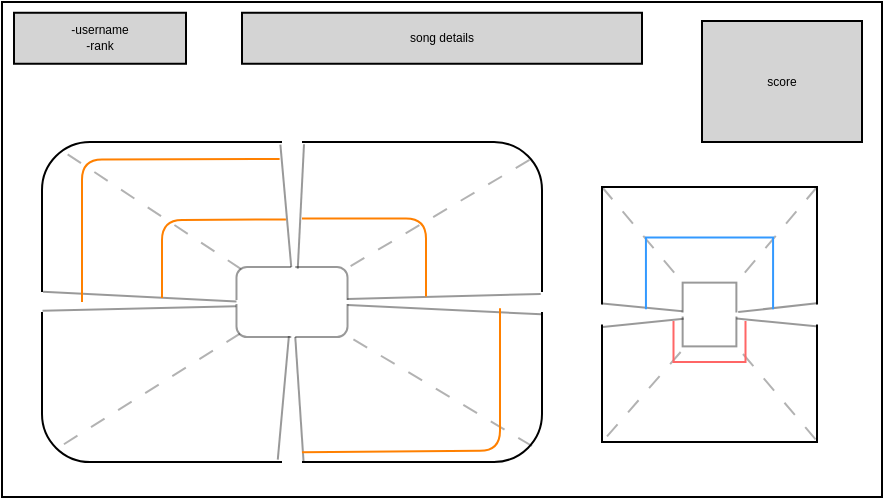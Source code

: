 <mxfile version="25.0.3">
  <diagram name="Page-1" id="tcrICgXnzO8f75LGhrGe">
    <mxGraphModel dx="830" dy="442" grid="1" gridSize="10" guides="1" tooltips="1" connect="1" arrows="1" fold="1" page="1" pageScale="1" pageWidth="850" pageHeight="1100" math="0" shadow="0">
      <root>
        <mxCell id="0" />
        <mxCell id="1" parent="0" />
        <mxCell id="1i3eyUC5sWkI24iRWrdO-1" value="" style="whiteSpace=wrap;html=1;imageWidth=16;fillOpacity=100;imageHeight=9;aspect=fixed;movable=0;resizable=0;rotatable=0;deletable=0;editable=0;locked=1;connectable=0;" vertex="1" parent="1">
          <mxGeometry x="240" y="320" width="440" height="247.5" as="geometry" />
        </mxCell>
        <mxCell id="1i3eyUC5sWkI24iRWrdO-15" value="" style="rounded=1;whiteSpace=wrap;html=1;" vertex="1" parent="1">
          <mxGeometry x="260" y="390" width="250" height="160" as="geometry" />
        </mxCell>
        <mxCell id="1i3eyUC5sWkI24iRWrdO-16" value="" style="rounded=0;whiteSpace=wrap;html=1;strokeColor=none;" vertex="1" parent="1">
          <mxGeometry x="380" y="378.75" width="10" height="182.5" as="geometry" />
        </mxCell>
        <mxCell id="1i3eyUC5sWkI24iRWrdO-17" value="" style="rounded=0;whiteSpace=wrap;html=1;strokeColor=none;rotation=-90;" vertex="1" parent="1">
          <mxGeometry x="383.06" y="340.94" width="10" height="258.13" as="geometry" />
        </mxCell>
        <mxCell id="1i3eyUC5sWkI24iRWrdO-18" value="" style="whiteSpace=wrap;html=1;" vertex="1" parent="1">
          <mxGeometry x="540" y="412.5" width="107.5" height="127.5" as="geometry" />
        </mxCell>
        <mxCell id="1i3eyUC5sWkI24iRWrdO-20" value="" style="rounded=0;whiteSpace=wrap;html=1;strokeColor=none;rotation=-90;" vertex="1" parent="1">
          <mxGeometry x="591.75" y="417" width="10" height="118.51" as="geometry" />
        </mxCell>
        <mxCell id="1i3eyUC5sWkI24iRWrdO-21" value="" style="rounded=1;whiteSpace=wrap;html=1;opacity=40;aspect=fixed;" vertex="1" parent="1">
          <mxGeometry x="357.24" y="452.5" width="55.52" height="35" as="geometry" />
        </mxCell>
        <mxCell id="1i3eyUC5sWkI24iRWrdO-22" value="" style="rounded=0;whiteSpace=wrap;html=1;strokeColor=none;" vertex="1" parent="1">
          <mxGeometry x="384.63" y="390" width="2" height="160" as="geometry" />
        </mxCell>
        <mxCell id="1i3eyUC5sWkI24iRWrdO-23" value="" style="rounded=0;whiteSpace=wrap;html=1;strokeColor=none;rotation=90;" vertex="1" parent="1">
          <mxGeometry x="380" y="390" width="2" height="160" as="geometry" />
        </mxCell>
        <mxCell id="1i3eyUC5sWkI24iRWrdO-24" value="-username&lt;br&gt;-rank" style="rounded=0;whiteSpace=wrap;fillColor=#D4D4D4;html=1;fontSize=6;" vertex="1" parent="1">
          <mxGeometry x="246" y="325.38" width="86" height="25.5" as="geometry" />
        </mxCell>
        <mxCell id="1i3eyUC5sWkI24iRWrdO-25" value="song details" style="rounded=0;whiteSpace=wrap;fillColor=#D4D4D4;html=1;fontSize=6;" vertex="1" parent="1">
          <mxGeometry x="360" y="325.38" width="200" height="25.5" as="geometry" />
        </mxCell>
        <mxCell id="1i3eyUC5sWkI24iRWrdO-26" value="score" style="rounded=0;whiteSpace=wrap;fillColor=#D4D4D4;html=1;fontSize=6;" vertex="1" parent="1">
          <mxGeometry x="590" y="329.5" width="80" height="60.5" as="geometry" />
        </mxCell>
        <mxCell id="1i3eyUC5sWkI24iRWrdO-27" value="" style="endArrow=none;html=1;rounded=0;opacity=40;exitX=0.045;exitY=0.051;exitDx=0;exitDy=0;exitPerimeter=0;entryX=0.002;entryY=0.468;entryDx=0;entryDy=0;entryPerimeter=0;" edge="1" parent="1" target="1i3eyUC5sWkI24iRWrdO-15">
          <mxGeometry width="50" height="50" relative="1" as="geometry">
            <mxPoint x="357.238" y="469.745" as="sourcePoint" />
            <mxPoint x="267.75" y="412.5" as="targetPoint" />
          </mxGeometry>
        </mxCell>
        <mxCell id="1i3eyUC5sWkI24iRWrdO-28" value="" style="endArrow=none;html=1;rounded=0;opacity=40;entryX=0.002;entryY=0.468;entryDx=0;entryDy=0;entryPerimeter=0;exitX=-0.081;exitY=0.069;exitDx=0;exitDy=0;exitPerimeter=0;" edge="1" parent="1" source="1i3eyUC5sWkI24iRWrdO-16">
          <mxGeometry width="50" height="50" relative="1" as="geometry">
            <mxPoint x="385.11" y="402.5" as="sourcePoint" />
            <mxPoint x="384.63" y="452.5" as="targetPoint" />
          </mxGeometry>
        </mxCell>
        <mxCell id="1i3eyUC5sWkI24iRWrdO-29" value="" style="endArrow=none;html=1;rounded=0;opacity=40;entryX=0.552;entryY=0.025;entryDx=0;entryDy=0;entryPerimeter=0;exitX=0.524;exitY=0.007;exitDx=0;exitDy=0;exitPerimeter=0;" edge="1" parent="1" source="1i3eyUC5sWkI24iRWrdO-15" target="1i3eyUC5sWkI24iRWrdO-21">
          <mxGeometry width="50" height="50" relative="1" as="geometry">
            <mxPoint x="389" y="401" as="sourcePoint" />
            <mxPoint x="394.63" y="462.5" as="targetPoint" />
          </mxGeometry>
        </mxCell>
        <mxCell id="1i3eyUC5sWkI24iRWrdO-30" value="" style="endArrow=none;html=1;rounded=0;opacity=40;entryX=-0.222;entryY=0.302;entryDx=0;entryDy=0;entryPerimeter=0;exitX=0.904;exitY=0.97;exitDx=0;exitDy=0;exitPerimeter=0;" edge="1" parent="1" source="1i3eyUC5sWkI24iRWrdO-17" target="1i3eyUC5sWkI24iRWrdO-23">
          <mxGeometry width="50" height="50" relative="1" as="geometry">
            <mxPoint x="401" y="401" as="sourcePoint" />
            <mxPoint x="398" y="463" as="targetPoint" />
          </mxGeometry>
        </mxCell>
        <mxCell id="1i3eyUC5sWkI24iRWrdO-31" value="" style="endArrow=none;html=1;rounded=0;opacity=40;entryX=-0.222;entryY=0.302;entryDx=0;entryDy=0;entryPerimeter=0;exitX=-0.114;exitY=0.971;exitDx=0;exitDy=0;exitPerimeter=0;" edge="1" parent="1" source="1i3eyUC5sWkI24iRWrdO-17">
          <mxGeometry width="50" height="50" relative="1" as="geometry">
            <mxPoint x="508.76" y="468.51" as="sourcePoint" />
            <mxPoint x="412.76" y="471.51" as="targetPoint" />
          </mxGeometry>
        </mxCell>
        <mxCell id="1i3eyUC5sWkI24iRWrdO-32" value="" style="endArrow=none;html=1;rounded=0;opacity=40;exitX=-0.002;exitY=0.559;exitDx=0;exitDy=0;exitPerimeter=0;entryX=0.001;entryY=0.527;entryDx=0;entryDy=0;entryPerimeter=0;" edge="1" parent="1" source="1i3eyUC5sWkI24iRWrdO-21" target="1i3eyUC5sWkI24iRWrdO-15">
          <mxGeometry width="50" height="50" relative="1" as="geometry">
            <mxPoint x="357.24" y="478.49" as="sourcePoint" />
            <mxPoint x="260" y="474" as="targetPoint" />
          </mxGeometry>
        </mxCell>
        <mxCell id="1i3eyUC5sWkI24iRWrdO-33" value="" style="endArrow=none;html=1;rounded=0;opacity=40;entryX=-0.222;entryY=0.302;entryDx=0;entryDy=0;entryPerimeter=0;exitX=0.523;exitY=0.997;exitDx=0;exitDy=0;exitPerimeter=0;" edge="1" parent="1" source="1i3eyUC5sWkI24iRWrdO-15">
          <mxGeometry width="50" height="50" relative="1" as="geometry">
            <mxPoint x="483.87" y="491.99" as="sourcePoint" />
            <mxPoint x="386.63" y="487.5" as="targetPoint" />
          </mxGeometry>
        </mxCell>
        <mxCell id="1i3eyUC5sWkI24iRWrdO-34" value="" style="endArrow=none;html=1;rounded=0;opacity=40;entryX=-0.222;entryY=0.302;entryDx=0;entryDy=0;entryPerimeter=0;exitX=-0.211;exitY=0.932;exitDx=0;exitDy=0;exitPerimeter=0;" edge="1" parent="1" source="1i3eyUC5sWkI24iRWrdO-16">
          <mxGeometry width="50" height="50" relative="1" as="geometry">
            <mxPoint x="387.82" y="549.5" as="sourcePoint" />
            <mxPoint x="383.45" y="487" as="targetPoint" />
          </mxGeometry>
        </mxCell>
        <mxCell id="1i3eyUC5sWkI24iRWrdO-35" value="" style="endArrow=none;html=1;rounded=0;opacity=30;exitX=0.032;exitY=0.951;exitDx=0;exitDy=0;exitPerimeter=0;entryX=0.029;entryY=0.959;entryDx=0;entryDy=0;entryPerimeter=0;jumpSize=8;dashed=1;dashPattern=8 8;" edge="1" parent="1" source="1i3eyUC5sWkI24iRWrdO-21" target="1i3eyUC5sWkI24iRWrdO-15">
          <mxGeometry width="50" height="50" relative="1" as="geometry">
            <mxPoint x="367" y="510" as="sourcePoint" />
            <mxPoint x="270" y="512" as="targetPoint" />
          </mxGeometry>
        </mxCell>
        <mxCell id="1i3eyUC5sWkI24iRWrdO-36" value="" style="endArrow=none;html=1;rounded=0;opacity=30;exitX=0.975;exitY=0.056;exitDx=0;exitDy=0;exitPerimeter=0;jumpSize=8;dashed=1;dashPattern=8 8;entryX=0.959;entryY=0.051;entryDx=0;entryDy=0;entryPerimeter=0;" edge="1" parent="1" source="1i3eyUC5sWkI24iRWrdO-15" target="1i3eyUC5sWkI24iRWrdO-21">
          <mxGeometry width="50" height="50" relative="1" as="geometry">
            <mxPoint x="502" y="395.5" as="sourcePoint" />
            <mxPoint x="410" y="450" as="targetPoint" />
          </mxGeometry>
        </mxCell>
        <mxCell id="1i3eyUC5sWkI24iRWrdO-37" value="" style="endArrow=none;html=1;rounded=0;opacity=30;exitX=0.042;exitY=0.03;exitDx=0;exitDy=0;exitPerimeter=0;jumpSize=8;dashed=1;dashPattern=8 8;entryX=0.041;entryY=0.028;entryDx=0;entryDy=0;entryPerimeter=0;" edge="1" parent="1" source="1i3eyUC5sWkI24iRWrdO-21" target="1i3eyUC5sWkI24iRWrdO-15">
          <mxGeometry width="50" height="50" relative="1" as="geometry">
            <mxPoint x="380" y="365.93" as="sourcePoint" />
            <mxPoint x="286" y="420.93" as="targetPoint" />
          </mxGeometry>
        </mxCell>
        <mxCell id="1i3eyUC5sWkI24iRWrdO-38" value="" style="endArrow=none;html=1;rounded=0;opacity=30;exitX=0.98;exitY=0.95;exitDx=0;exitDy=0;exitPerimeter=0;jumpSize=8;dashed=1;dashPattern=8 8;entryX=0.966;entryY=0.951;entryDx=0;entryDy=0;entryPerimeter=0;" edge="1" parent="1" source="1i3eyUC5sWkI24iRWrdO-15" target="1i3eyUC5sWkI24iRWrdO-21">
          <mxGeometry width="50" height="50" relative="1" as="geometry">
            <mxPoint x="500" y="547.5" as="sourcePoint" />
            <mxPoint x="410" y="490" as="targetPoint" />
          </mxGeometry>
        </mxCell>
        <mxCell id="1i3eyUC5sWkI24iRWrdO-40" value="" style="whiteSpace=wrap;html=1;aspect=fixed;opacity=40;" vertex="1" parent="1">
          <mxGeometry x="580.32" y="460.32" width="26.87" height="31.87" as="geometry" />
        </mxCell>
        <mxCell id="1i3eyUC5sWkI24iRWrdO-41" value="" style="rounded=0;whiteSpace=wrap;html=1;strokeColor=none;rotation=-90;" vertex="1" parent="1">
          <mxGeometry x="592.75" y="417" width="2" height="118.51" as="geometry" />
        </mxCell>
        <mxCell id="1i3eyUC5sWkI24iRWrdO-42" value="" style="endArrow=none;html=1;rounded=0;opacity=30;exitX=1;exitY=0;exitDx=0;exitDy=0;jumpSize=8;dashed=1;dashPattern=8 8;entryX=1;entryY=0;entryDx=0;entryDy=0;" edge="1" parent="1" source="1i3eyUC5sWkI24iRWrdO-18" target="1i3eyUC5sWkI24iRWrdO-40">
          <mxGeometry width="50" height="50" relative="1" as="geometry">
            <mxPoint x="695.75" y="405.32" as="sourcePoint" />
            <mxPoint x="601.75" y="460.32" as="targetPoint" />
          </mxGeometry>
        </mxCell>
        <mxCell id="1i3eyUC5sWkI24iRWrdO-43" value="" style="endArrow=none;html=1;rounded=0;opacity=30;exitX=0;exitY=0;exitDx=0;exitDy=0;jumpSize=8;dashed=1;dashPattern=8 8;entryX=0;entryY=0;entryDx=0;entryDy=0;" edge="1" parent="1" source="1i3eyUC5sWkI24iRWrdO-18" target="1i3eyUC5sWkI24iRWrdO-40">
          <mxGeometry width="50" height="50" relative="1" as="geometry">
            <mxPoint x="617.25" y="417" as="sourcePoint" />
            <mxPoint x="576.25" y="464" as="targetPoint" />
          </mxGeometry>
        </mxCell>
        <mxCell id="1i3eyUC5sWkI24iRWrdO-44" value="" style="endArrow=none;html=1;rounded=0;opacity=30;exitX=0;exitY=0;exitDx=0;exitDy=0;jumpSize=8;dashed=1;dashPattern=8 8;entryX=0;entryY=0;entryDx=0;entryDy=0;" edge="1" parent="1">
          <mxGeometry width="50" height="50" relative="1" as="geometry">
            <mxPoint x="610.5" y="496" as="sourcePoint" />
            <mxPoint x="650.5" y="543" as="targetPoint" />
          </mxGeometry>
        </mxCell>
        <mxCell id="1i3eyUC5sWkI24iRWrdO-45" value="" style="endArrow=none;html=1;rounded=0;opacity=30;exitX=1;exitY=0;exitDx=0;exitDy=0;jumpSize=8;dashed=1;dashPattern=8 8;entryX=1;entryY=0;entryDx=0;entryDy=0;" edge="1" parent="1">
          <mxGeometry width="50" height="50" relative="1" as="geometry">
            <mxPoint x="579.32" y="495" as="sourcePoint" />
            <mxPoint x="538.32" y="542" as="targetPoint" />
          </mxGeometry>
        </mxCell>
        <mxCell id="1i3eyUC5sWkI24iRWrdO-46" value="" style="endArrow=none;html=1;rounded=0;opacity=40;exitX=1.294;exitY=0.386;exitDx=0;exitDy=0;exitPerimeter=0;entryX=0.001;entryY=0.457;entryDx=0;entryDy=0;entryPerimeter=0;" edge="1" parent="1" source="1i3eyUC5sWkI24iRWrdO-41" target="1i3eyUC5sWkI24iRWrdO-18">
          <mxGeometry width="50" height="50" relative="1" as="geometry">
            <mxPoint x="636.238" y="478.625" as="sourcePoint" />
            <mxPoint x="540" y="473.88" as="targetPoint" />
          </mxGeometry>
        </mxCell>
        <mxCell id="1i3eyUC5sWkI24iRWrdO-47" value="" style="endArrow=none;html=1;rounded=0;opacity=40;exitX=0.142;exitY=-0.081;exitDx=0;exitDy=0;entryX=-0.119;entryY=0.024;entryDx=0;entryDy=0;entryPerimeter=0;exitPerimeter=0;" edge="1" parent="1" source="1i3eyUC5sWkI24iRWrdO-50" target="1i3eyUC5sWkI24iRWrdO-20">
          <mxGeometry width="50" height="50" relative="1" as="geometry">
            <mxPoint x="590" y="485" as="sourcePoint" />
            <mxPoint x="550" y="481" as="targetPoint" />
          </mxGeometry>
        </mxCell>
        <mxCell id="1i3eyUC5sWkI24iRWrdO-48" value="" style="endArrow=none;html=1;rounded=0;opacity=40;exitX=1.066;exitY=0.927;exitDx=0;exitDy=0;exitPerimeter=0;entryX=1.109;entryY=0.621;entryDx=0;entryDy=0;entryPerimeter=0;" edge="1" parent="1" source="1i3eyUC5sWkI24iRWrdO-20" target="1i3eyUC5sWkI24iRWrdO-41">
          <mxGeometry width="50" height="50" relative="1" as="geometry">
            <mxPoint x="647.5" y="478.26" as="sourcePoint" />
            <mxPoint x="607.5" y="474.26" as="targetPoint" />
          </mxGeometry>
        </mxCell>
        <mxCell id="1i3eyUC5sWkI24iRWrdO-49" value="" style="endArrow=none;html=1;rounded=0;opacity=40;exitX=-0.082;exitY=0.924;exitDx=0;exitDy=0;exitPerimeter=0;entryX=1.109;entryY=0.621;entryDx=0;entryDy=0;entryPerimeter=0;" edge="1" parent="1" source="1i3eyUC5sWkI24iRWrdO-20">
          <mxGeometry width="50" height="50" relative="1" as="geometry">
            <mxPoint x="646.19" y="474.26" as="sourcePoint" />
            <mxPoint x="607.19" y="478.26" as="targetPoint" />
          </mxGeometry>
        </mxCell>
        <mxCell id="1i3eyUC5sWkI24iRWrdO-50" value="" style="shape=partialRectangle;whiteSpace=wrap;html=1;bottom=1;right=1;left=1;top=0;fillColor=none;routingCenterX=-0.5;aspect=fixed;strokeColor=#FF6666;" vertex="1" parent="1">
          <mxGeometry x="575.75" y="480" width="36" height="20" as="geometry" />
        </mxCell>
        <mxCell id="1i3eyUC5sWkI24iRWrdO-51" value="" style="shape=partialRectangle;whiteSpace=wrap;html=1;bottom=1;right=1;left=1;top=0;fillColor=none;routingCenterX=-0.5;aspect=fixed;strokeColor=#3399FF;flipV=1;" vertex="1" parent="1">
          <mxGeometry x="561.97" y="437.81" width="63.57" height="35.32" as="geometry" />
        </mxCell>
        <mxCell id="1i3eyUC5sWkI24iRWrdO-55" value="" style="curved=0;endArrow=none;html=1;rounded=1;strokeColor=#FF8000;endFill=0;exitX=-1.334;exitY=0.242;exitDx=0;exitDy=0;exitPerimeter=0;" edge="1" parent="1" source="1i3eyUC5sWkI24iRWrdO-22">
          <mxGeometry width="50" height="50" relative="1" as="geometry">
            <mxPoint x="403.06" y="412.5" as="sourcePoint" />
            <mxPoint x="320" y="468" as="targetPoint" />
            <Array as="points">
              <mxPoint x="320" y="429" />
            </Array>
          </mxGeometry>
        </mxCell>
        <mxCell id="1i3eyUC5sWkI24iRWrdO-56" value="" style="curved=0;endArrow=none;html=1;rounded=1;strokeColor=#FF8000;endFill=0;exitX=-1.334;exitY=0.242;exitDx=0;exitDy=0;exitPerimeter=0;" edge="1" parent="1">
          <mxGeometry width="50" height="50" relative="1" as="geometry">
            <mxPoint x="390.0" y="428.25" as="sourcePoint" />
            <mxPoint x="452.0" y="467.25" as="targetPoint" />
            <Array as="points">
              <mxPoint x="452.0" y="428.25" />
            </Array>
          </mxGeometry>
        </mxCell>
        <mxCell id="1i3eyUC5sWkI24iRWrdO-57" value="" style="curved=0;endArrow=none;html=1;rounded=1;strokeColor=#FF8000;endFill=0;exitX=-0.119;exitY=0.108;exitDx=0;exitDy=0;exitPerimeter=0;" edge="1" parent="1" source="1i3eyUC5sWkI24iRWrdO-16">
          <mxGeometry width="50" height="50" relative="1" as="geometry">
            <mxPoint x="342" y="398.81" as="sourcePoint" />
            <mxPoint x="280" y="470" as="targetPoint" />
            <Array as="points">
              <mxPoint x="280" y="398.81" />
            </Array>
          </mxGeometry>
        </mxCell>
        <mxCell id="1i3eyUC5sWkI24iRWrdO-58" value="" style="curved=0;endArrow=none;html=1;rounded=1;strokeColor=#FF8000;endFill=0;exitX=-0.119;exitY=0.108;exitDx=0;exitDy=0;exitPerimeter=0;" edge="1" parent="1">
          <mxGeometry width="50" height="50" relative="1" as="geometry">
            <mxPoint x="390" y="545.13" as="sourcePoint" />
            <mxPoint x="489" y="473.13" as="targetPoint" />
            <Array as="points">
              <mxPoint x="489" y="544.32" />
            </Array>
          </mxGeometry>
        </mxCell>
      </root>
    </mxGraphModel>
  </diagram>
</mxfile>

